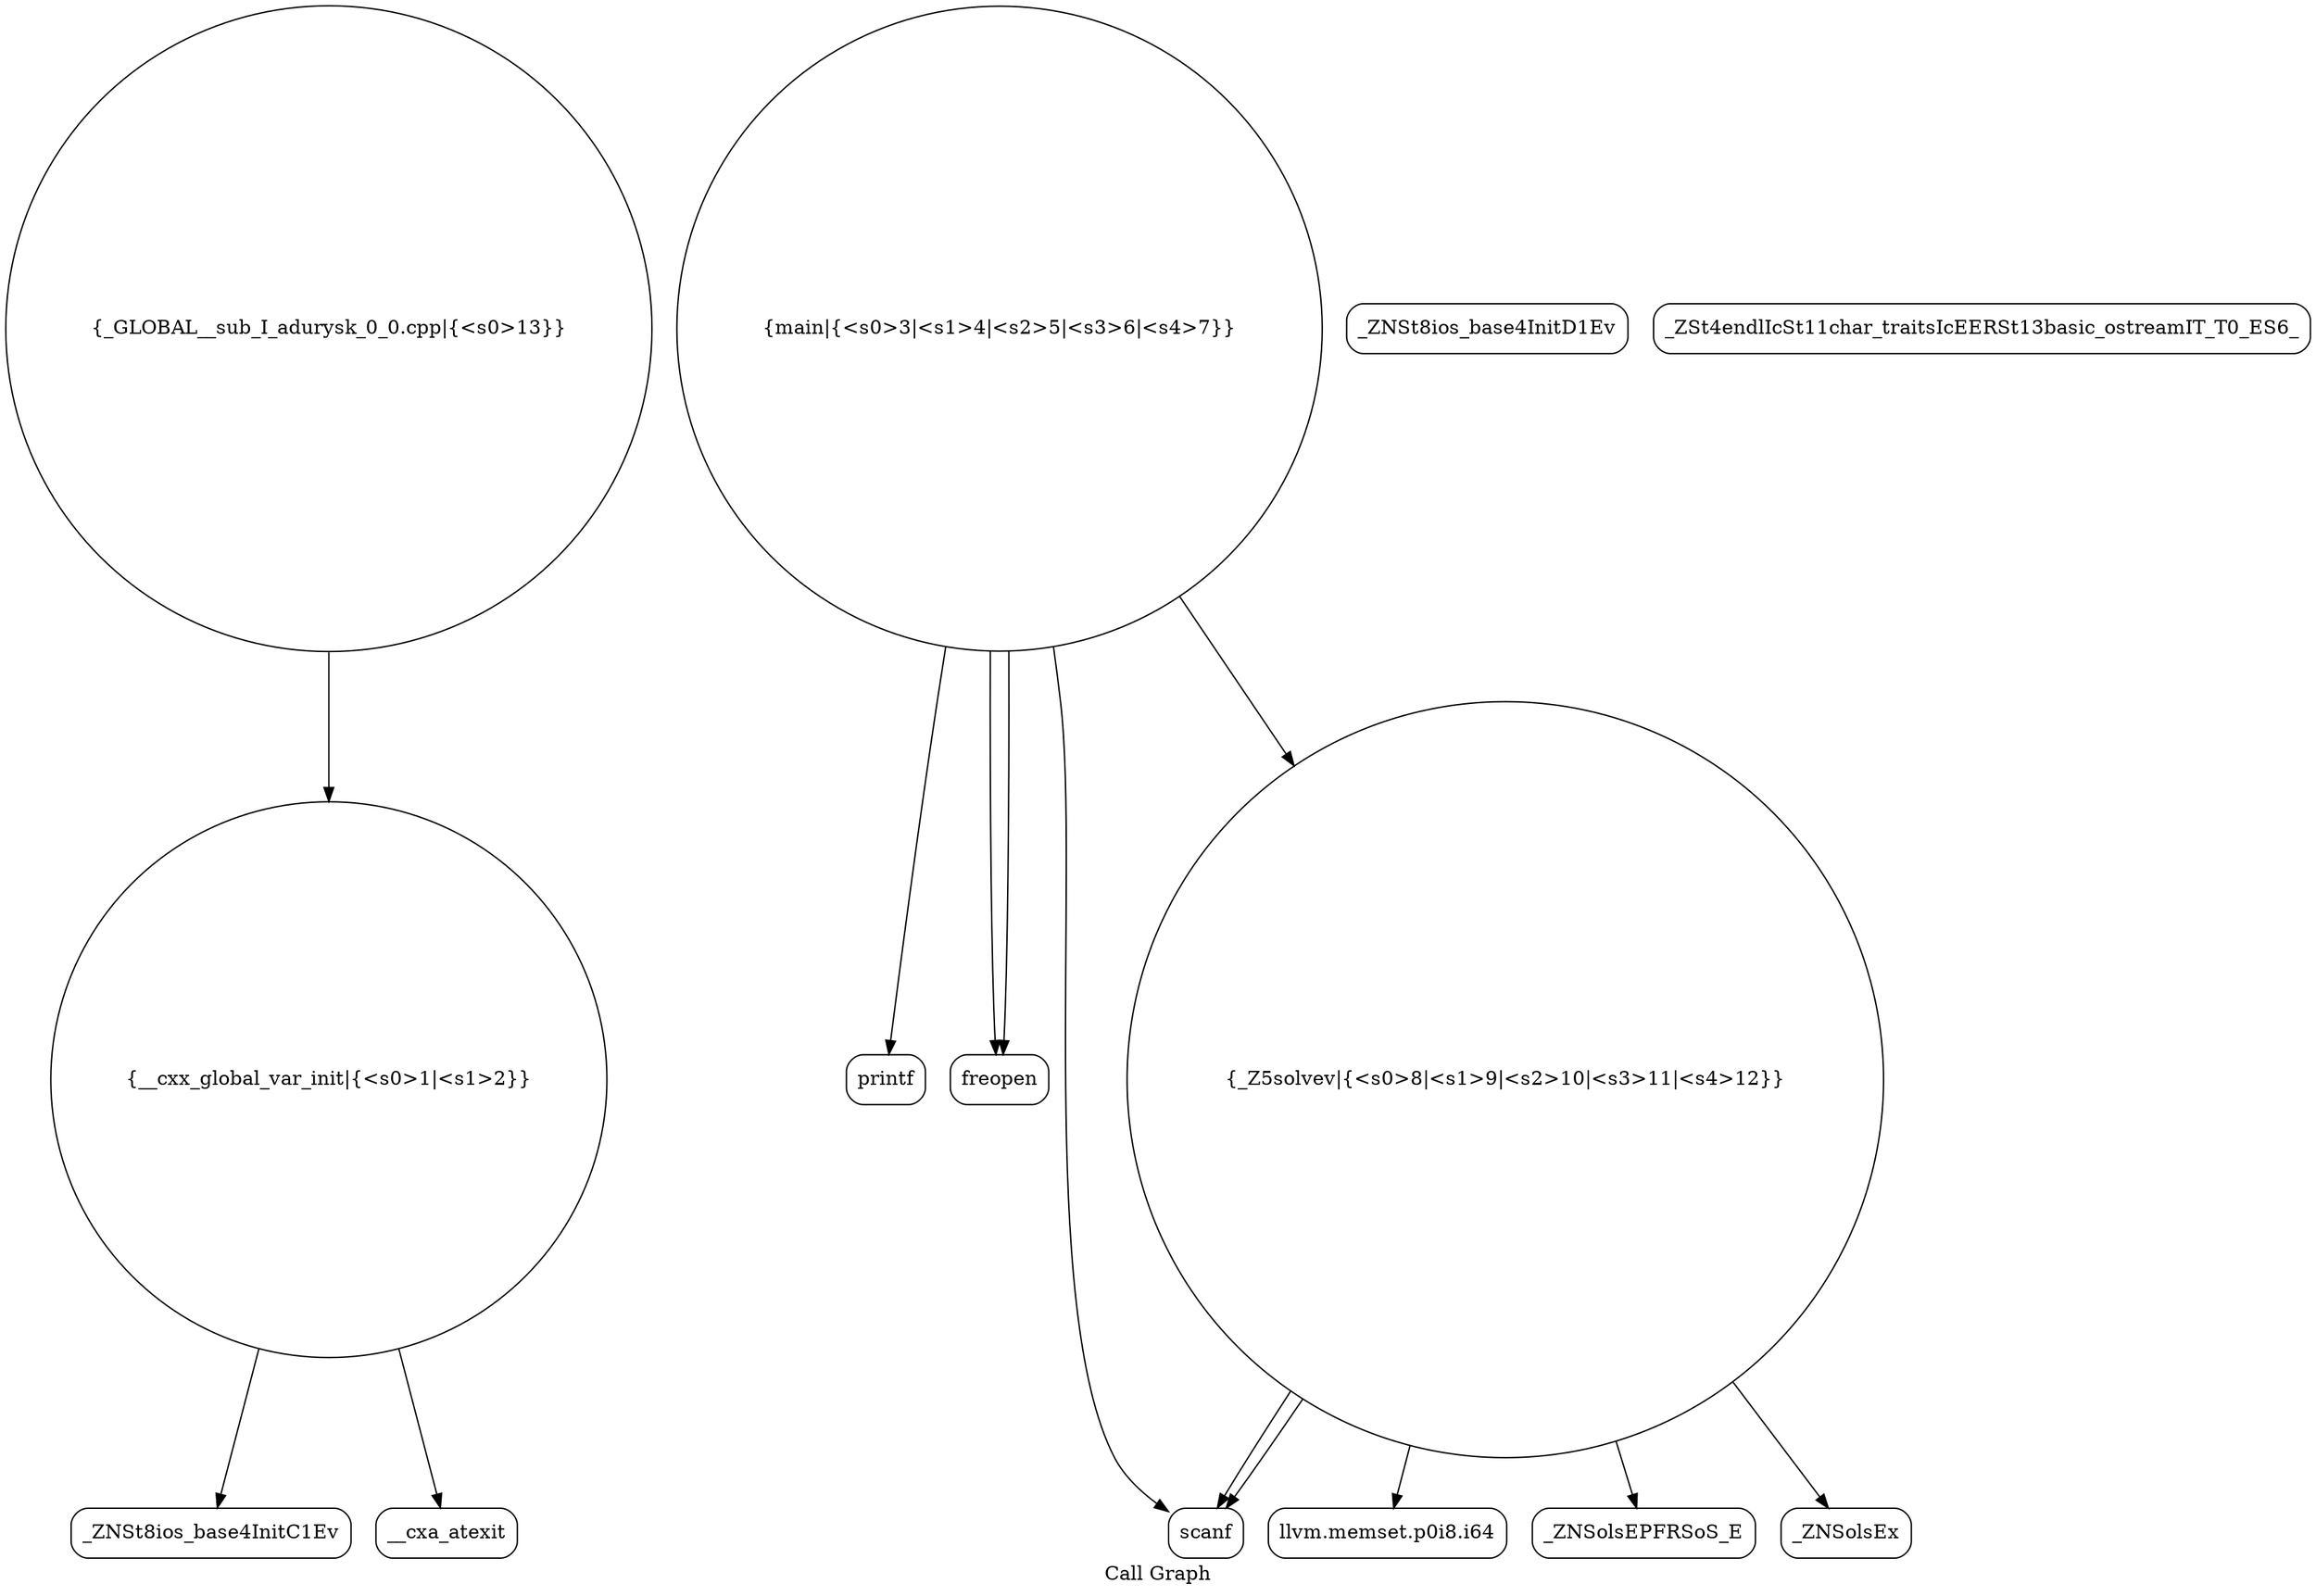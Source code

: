 digraph "Call Graph" {
	label="Call Graph";

	Node0x55b4342db160 [shape=record,shape=circle,label="{__cxx_global_var_init|{<s0>1|<s1>2}}"];
	Node0x55b4342db160:s0 -> Node0x55b4342db5f0[color=black];
	Node0x55b4342db160:s1 -> Node0x55b4342db6f0[color=black];
	Node0x55b4342db8f0 [shape=record,shape=Mrecord,label="{printf}"];
	Node0x55b4342db670 [shape=record,shape=Mrecord,label="{_ZNSt8ios_base4InitD1Ev}"];
	Node0x55b4342db9f0 [shape=record,shape=Mrecord,label="{llvm.memset.p0i8.i64}"];
	Node0x55b4342db770 [shape=record,shape=circle,label="{main|{<s0>3|<s1>4|<s2>5|<s3>6|<s4>7}}"];
	Node0x55b4342db770:s0 -> Node0x55b4342db7f0[color=black];
	Node0x55b4342db770:s1 -> Node0x55b4342db7f0[color=black];
	Node0x55b4342db770:s2 -> Node0x55b4342db870[color=black];
	Node0x55b4342db770:s3 -> Node0x55b4342db8f0[color=black];
	Node0x55b4342db770:s4 -> Node0x55b4342db970[color=black];
	Node0x55b4342dbaf0 [shape=record,shape=Mrecord,label="{_ZNSolsEPFRSoS_E}"];
	Node0x55b4342db870 [shape=record,shape=Mrecord,label="{scanf}"];
	Node0x55b4342dbbf0 [shape=record,shape=circle,label="{_GLOBAL__sub_I_adurysk_0_0.cpp|{<s0>13}}"];
	Node0x55b4342dbbf0:s0 -> Node0x55b4342db160[color=black];
	Node0x55b4342db5f0 [shape=record,shape=Mrecord,label="{_ZNSt8ios_base4InitC1Ev}"];
	Node0x55b4342db970 [shape=record,shape=circle,label="{_Z5solvev|{<s0>8|<s1>9|<s2>10|<s3>11|<s4>12}}"];
	Node0x55b4342db970:s0 -> Node0x55b4342db870[color=black];
	Node0x55b4342db970:s1 -> Node0x55b4342db870[color=black];
	Node0x55b4342db970:s2 -> Node0x55b4342db9f0[color=black];
	Node0x55b4342db970:s3 -> Node0x55b4342dba70[color=black];
	Node0x55b4342db970:s4 -> Node0x55b4342dbaf0[color=black];
	Node0x55b4342db6f0 [shape=record,shape=Mrecord,label="{__cxa_atexit}"];
	Node0x55b4342dba70 [shape=record,shape=Mrecord,label="{_ZNSolsEx}"];
	Node0x55b4342db7f0 [shape=record,shape=Mrecord,label="{freopen}"];
	Node0x55b4342dbb70 [shape=record,shape=Mrecord,label="{_ZSt4endlIcSt11char_traitsIcEERSt13basic_ostreamIT_T0_ES6_}"];
}
